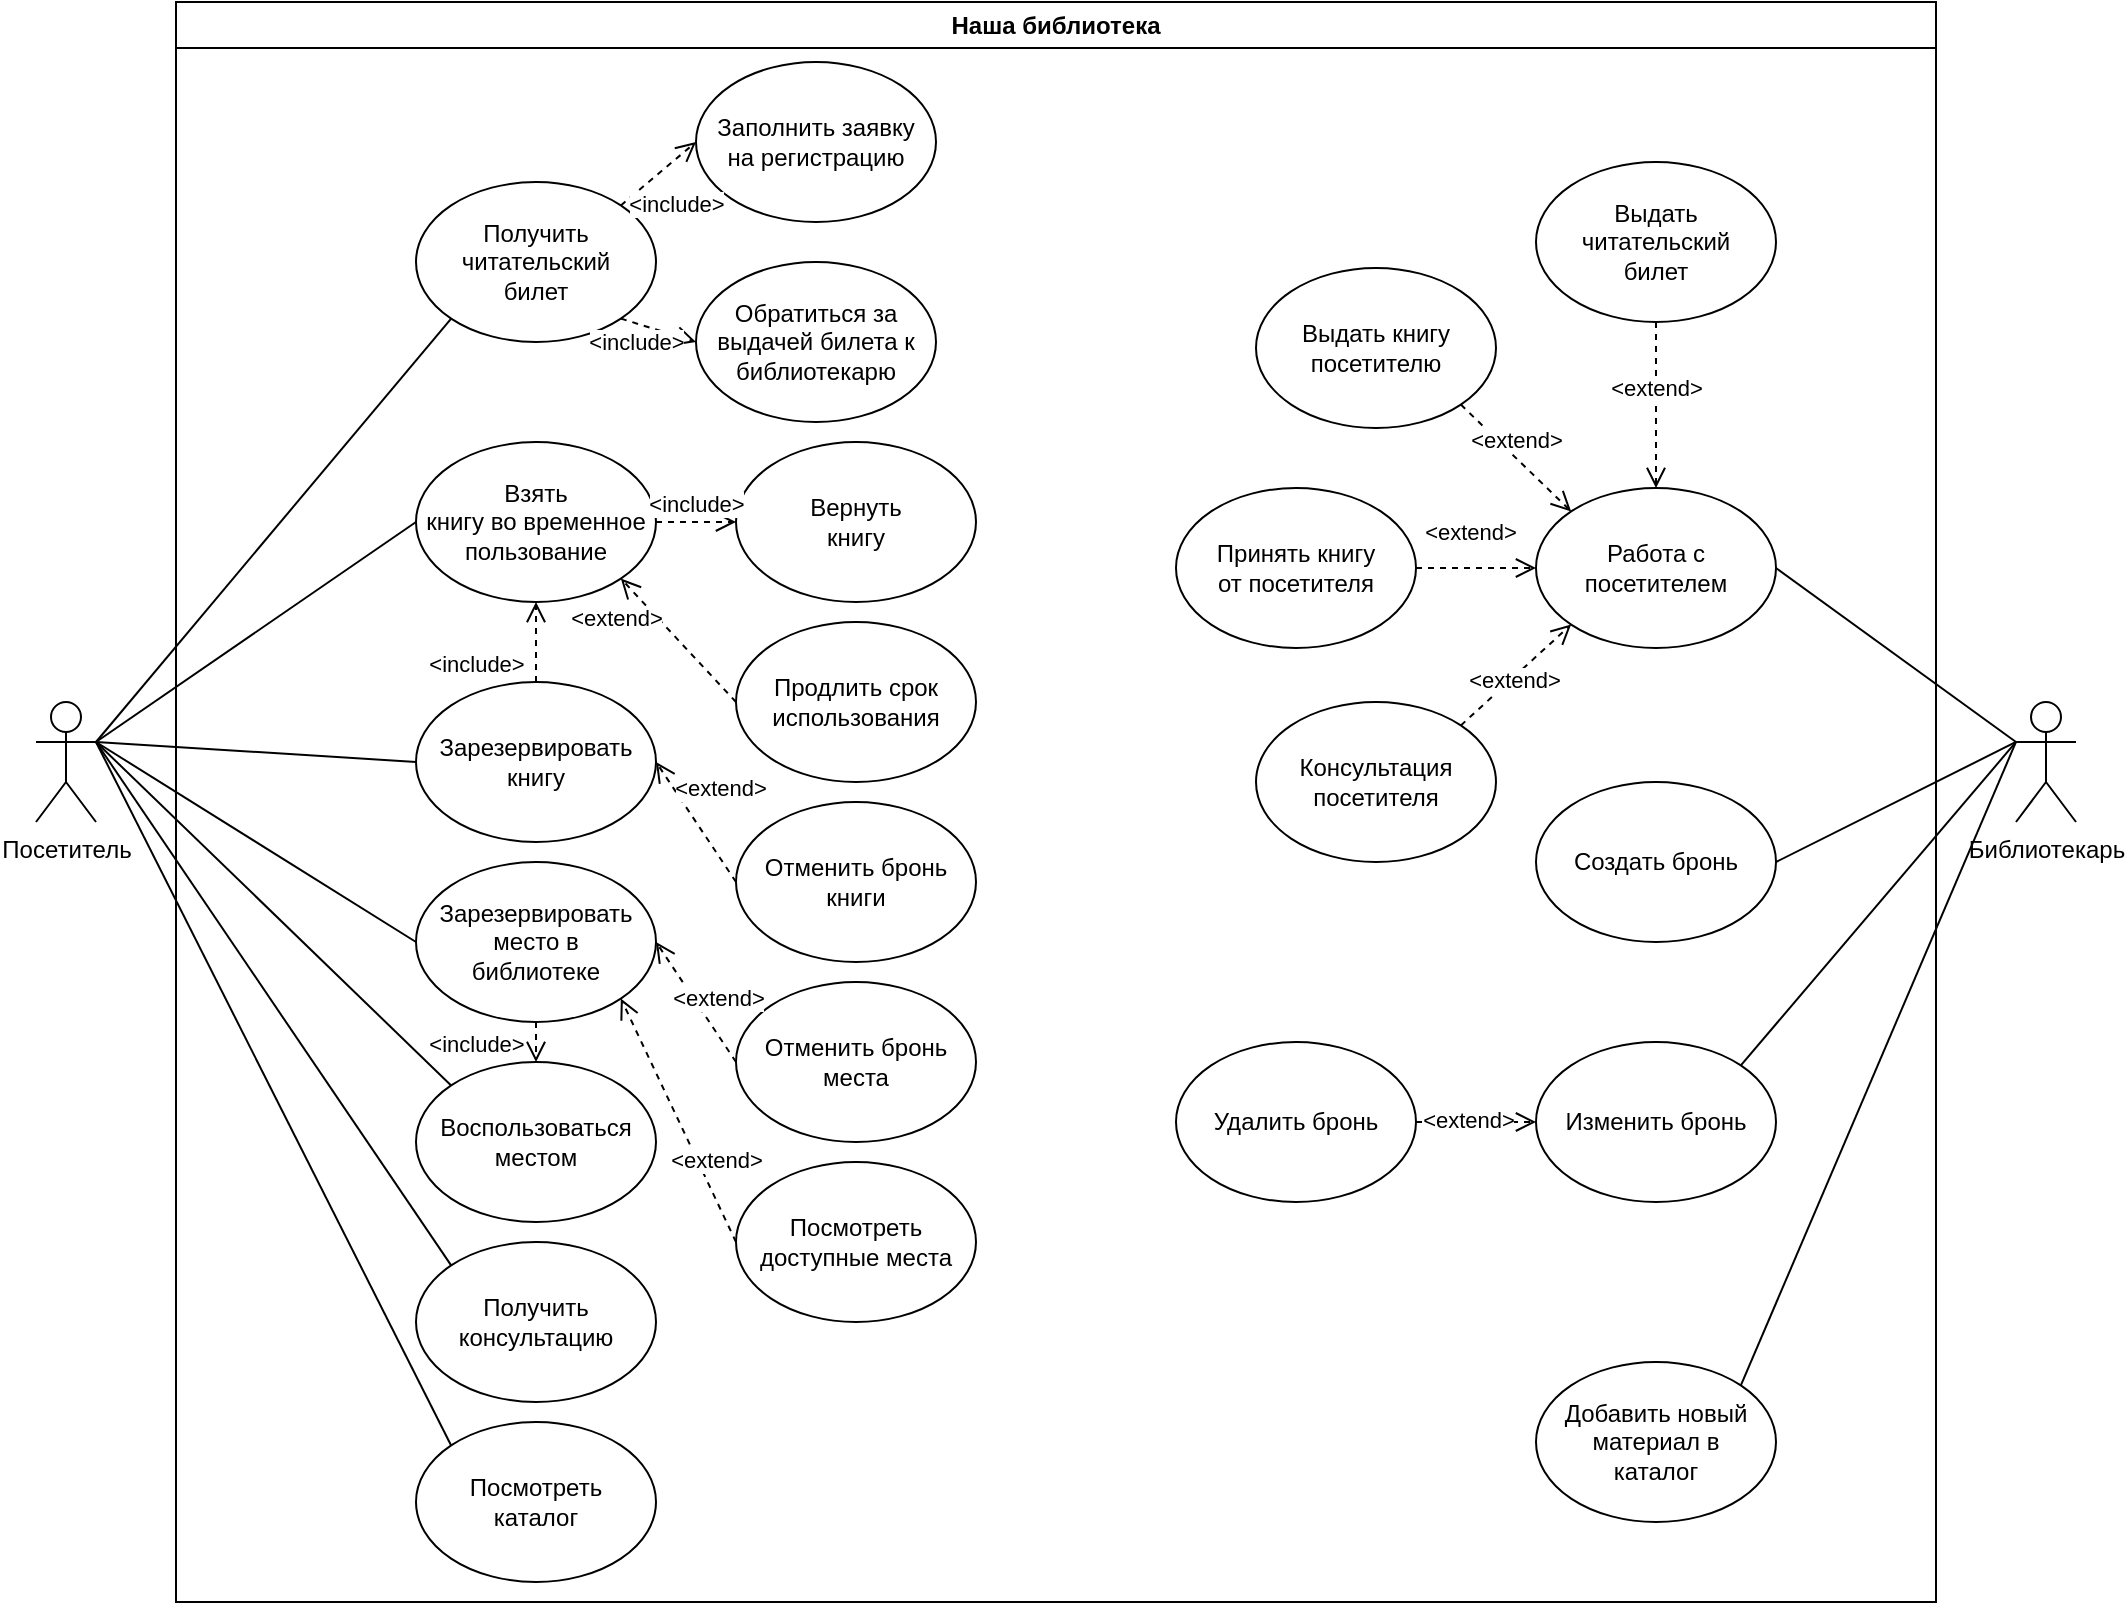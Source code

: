 <mxfile version="24.7.17">
  <diagram name="Page-1" id="aXH7dpIs6Sqpf87ATUKA">
    <mxGraphModel dx="1185" dy="1685" grid="1" gridSize="10" guides="1" tooltips="1" connect="1" arrows="1" fold="1" page="1" pageScale="1" pageWidth="1169" pageHeight="827" math="0" shadow="0">
      <root>
        <mxCell id="0" />
        <mxCell id="1" parent="0" />
        <mxCell id="HNm3cFTyr4UYgs1CFmEH-2" value="Наша библиотека" style="swimlane;whiteSpace=wrap;html=1;" parent="1" vertex="1">
          <mxGeometry x="160" y="20" width="880" height="800" as="geometry" />
        </mxCell>
        <mxCell id="HNm3cFTyr4UYgs1CFmEH-8" value="Получить&lt;div&gt;читательский&lt;/div&gt;&lt;div&gt;билет&lt;/div&gt;" style="ellipse;whiteSpace=wrap;html=1;" parent="HNm3cFTyr4UYgs1CFmEH-2" vertex="1">
          <mxGeometry x="120" y="90" width="120" height="80" as="geometry" />
        </mxCell>
        <mxCell id="HNm3cFTyr4UYgs1CFmEH-9" value="Взять&lt;div&gt;книгу во временное пользование&lt;/div&gt;" style="ellipse;whiteSpace=wrap;html=1;" parent="HNm3cFTyr4UYgs1CFmEH-2" vertex="1">
          <mxGeometry x="120" y="220" width="120" height="80" as="geometry" />
        </mxCell>
        <mxCell id="HNm3cFTyr4UYgs1CFmEH-10" value="&lt;div&gt;Зарезервировать&lt;/div&gt;&lt;div&gt;место в&lt;/div&gt;&lt;div&gt;библиотеке&lt;/div&gt;" style="ellipse;whiteSpace=wrap;html=1;" parent="HNm3cFTyr4UYgs1CFmEH-2" vertex="1">
          <mxGeometry x="120" y="430" width="120" height="80" as="geometry" />
        </mxCell>
        <mxCell id="HNm3cFTyr4UYgs1CFmEH-11" value="Вернуть&lt;div&gt;книгу&lt;/div&gt;" style="ellipse;whiteSpace=wrap;html=1;" parent="HNm3cFTyr4UYgs1CFmEH-2" vertex="1">
          <mxGeometry x="280" y="220" width="120" height="80" as="geometry" />
        </mxCell>
        <mxCell id="HNm3cFTyr4UYgs1CFmEH-12" value="Зарезервировать&lt;div&gt;книгу&lt;/div&gt;" style="ellipse;whiteSpace=wrap;html=1;" parent="HNm3cFTyr4UYgs1CFmEH-2" vertex="1">
          <mxGeometry x="120" y="340" width="120" height="80" as="geometry" />
        </mxCell>
        <mxCell id="HNm3cFTyr4UYgs1CFmEH-13" value="Продлить&amp;nbsp;&lt;span style=&quot;background-color: initial;&quot;&gt;срок использования&lt;/span&gt;" style="ellipse;whiteSpace=wrap;html=1;" parent="HNm3cFTyr4UYgs1CFmEH-2" vertex="1">
          <mxGeometry x="280" y="310" width="120" height="80" as="geometry" />
        </mxCell>
        <mxCell id="HNm3cFTyr4UYgs1CFmEH-14" value="Получить консультацию" style="ellipse;whiteSpace=wrap;html=1;" parent="HNm3cFTyr4UYgs1CFmEH-2" vertex="1">
          <mxGeometry x="120" y="620" width="120" height="80" as="geometry" />
        </mxCell>
        <mxCell id="HNm3cFTyr4UYgs1CFmEH-21" value="Отменить бронь места" style="ellipse;whiteSpace=wrap;html=1;" parent="HNm3cFTyr4UYgs1CFmEH-2" vertex="1">
          <mxGeometry x="280" y="490" width="120" height="80" as="geometry" />
        </mxCell>
        <mxCell id="HNm3cFTyr4UYgs1CFmEH-22" value="Посмотреть доступные места" style="ellipse;whiteSpace=wrap;html=1;" parent="HNm3cFTyr4UYgs1CFmEH-2" vertex="1">
          <mxGeometry x="280" y="580" width="120" height="80" as="geometry" />
        </mxCell>
        <mxCell id="HNm3cFTyr4UYgs1CFmEH-24" value="Обратиться за выдачей билета к библиотекарю" style="ellipse;whiteSpace=wrap;html=1;" parent="HNm3cFTyr4UYgs1CFmEH-2" vertex="1">
          <mxGeometry x="260" y="130" width="120" height="80" as="geometry" />
        </mxCell>
        <mxCell id="HNm3cFTyr4UYgs1CFmEH-23" value="Заполнить&amp;nbsp;&lt;span style=&quot;background-color: initial;&quot;&gt;заявку на&amp;nbsp;&lt;/span&gt;&lt;span style=&quot;background-color: initial;&quot;&gt;регистрацию&lt;/span&gt;" style="ellipse;whiteSpace=wrap;html=1;" parent="HNm3cFTyr4UYgs1CFmEH-2" vertex="1">
          <mxGeometry x="260" y="30" width="120" height="80" as="geometry" />
        </mxCell>
        <mxCell id="HNm3cFTyr4UYgs1CFmEH-25" value="Посмотреть&lt;div&gt;каталог&lt;/div&gt;" style="ellipse;whiteSpace=wrap;html=1;" parent="HNm3cFTyr4UYgs1CFmEH-2" vertex="1">
          <mxGeometry x="120" y="710" width="120" height="80" as="geometry" />
        </mxCell>
        <mxCell id="HNm3cFTyr4UYgs1CFmEH-26" value="Отменить бронь книги" style="ellipse;whiteSpace=wrap;html=1;" parent="HNm3cFTyr4UYgs1CFmEH-2" vertex="1">
          <mxGeometry x="280" y="400" width="120" height="80" as="geometry" />
        </mxCell>
        <mxCell id="HNm3cFTyr4UYgs1CFmEH-34" value="&amp;lt;include&amp;gt;" style="html=1;verticalAlign=bottom;endArrow=open;dashed=1;endSize=8;curved=0;rounded=0;entryX=0;entryY=0.5;entryDx=0;entryDy=0;exitX=1;exitY=0;exitDx=0;exitDy=0;" parent="HNm3cFTyr4UYgs1CFmEH-2" source="HNm3cFTyr4UYgs1CFmEH-8" target="HNm3cFTyr4UYgs1CFmEH-23" edge="1">
          <mxGeometry x="-0.36" y="-24" relative="1" as="geometry">
            <mxPoint x="490" y="180" as="sourcePoint" />
            <mxPoint x="410" y="180" as="targetPoint" />
            <mxPoint as="offset" />
          </mxGeometry>
        </mxCell>
        <mxCell id="HNm3cFTyr4UYgs1CFmEH-37" value="&amp;lt;include&amp;gt;" style="html=1;verticalAlign=bottom;endArrow=open;dashed=1;endSize=8;curved=0;rounded=0;entryX=0;entryY=0.5;entryDx=0;entryDy=0;exitX=1;exitY=0.5;exitDx=0;exitDy=0;" parent="HNm3cFTyr4UYgs1CFmEH-2" source="HNm3cFTyr4UYgs1CFmEH-9" target="HNm3cFTyr4UYgs1CFmEH-11" edge="1">
          <mxGeometry relative="1" as="geometry">
            <mxPoint x="350" y="320" as="sourcePoint" />
            <mxPoint x="270" y="320" as="targetPoint" />
            <mxPoint as="offset" />
          </mxGeometry>
        </mxCell>
        <mxCell id="HNm3cFTyr4UYgs1CFmEH-38" value="&amp;lt;extend&amp;gt;" style="html=1;verticalAlign=bottom;endArrow=open;dashed=1;endSize=8;curved=0;rounded=0;exitX=0;exitY=0.5;exitDx=0;exitDy=0;entryX=1;entryY=1;entryDx=0;entryDy=0;" parent="HNm3cFTyr4UYgs1CFmEH-2" source="HNm3cFTyr4UYgs1CFmEH-13" target="HNm3cFTyr4UYgs1CFmEH-9" edge="1">
          <mxGeometry x="0.545" y="21" relative="1" as="geometry">
            <mxPoint x="350" y="320" as="sourcePoint" />
            <mxPoint x="270" y="320" as="targetPoint" />
            <mxPoint as="offset" />
          </mxGeometry>
        </mxCell>
        <mxCell id="HNm3cFTyr4UYgs1CFmEH-39" value="&amp;lt;extend&amp;gt;" style="html=1;verticalAlign=bottom;endArrow=open;dashed=1;endSize=8;curved=0;rounded=0;exitX=0;exitY=0.5;exitDx=0;exitDy=0;entryX=1;entryY=0.5;entryDx=0;entryDy=0;" parent="HNm3cFTyr4UYgs1CFmEH-2" source="HNm3cFTyr4UYgs1CFmEH-26" target="HNm3cFTyr4UYgs1CFmEH-12" edge="1">
          <mxGeometry y="-14" relative="1" as="geometry">
            <mxPoint x="270" y="360" as="sourcePoint" />
            <mxPoint x="232" y="358" as="targetPoint" />
            <mxPoint as="offset" />
          </mxGeometry>
        </mxCell>
        <mxCell id="HNm3cFTyr4UYgs1CFmEH-40" value="&amp;lt;extend&amp;gt;" style="html=1;verticalAlign=bottom;endArrow=open;dashed=1;endSize=8;curved=0;rounded=0;exitX=0;exitY=0.5;exitDx=0;exitDy=0;entryX=1;entryY=0.5;entryDx=0;entryDy=0;" parent="HNm3cFTyr4UYgs1CFmEH-2" source="HNm3cFTyr4UYgs1CFmEH-21" target="HNm3cFTyr4UYgs1CFmEH-10" edge="1">
          <mxGeometry x="-0.317" y="-5" relative="1" as="geometry">
            <mxPoint x="270" y="450" as="sourcePoint" />
            <mxPoint x="250" y="430" as="targetPoint" />
            <mxPoint as="offset" />
          </mxGeometry>
        </mxCell>
        <mxCell id="HNm3cFTyr4UYgs1CFmEH-41" value="&amp;lt;extend&amp;gt;" style="html=1;verticalAlign=bottom;endArrow=open;dashed=1;endSize=8;curved=0;rounded=0;entryX=1;entryY=1;entryDx=0;entryDy=0;exitX=0;exitY=0.5;exitDx=0;exitDy=0;" parent="HNm3cFTyr4UYgs1CFmEH-2" source="HNm3cFTyr4UYgs1CFmEH-22" target="HNm3cFTyr4UYgs1CFmEH-10" edge="1">
          <mxGeometry x="-0.503" y="-5" relative="1" as="geometry">
            <mxPoint x="260" y="620" as="sourcePoint" />
            <mxPoint x="250" y="530" as="targetPoint" />
            <mxPoint as="offset" />
          </mxGeometry>
        </mxCell>
        <mxCell id="HNm3cFTyr4UYgs1CFmEH-42" value="&amp;lt;include&amp;gt;" style="html=1;verticalAlign=bottom;endArrow=open;dashed=1;endSize=8;curved=0;rounded=0;entryX=0;entryY=0.5;entryDx=0;entryDy=0;exitX=1;exitY=1;exitDx=0;exitDy=0;" parent="HNm3cFTyr4UYgs1CFmEH-2" source="HNm3cFTyr4UYgs1CFmEH-8" target="HNm3cFTyr4UYgs1CFmEH-24" edge="1">
          <mxGeometry x="-0.304" y="-18" relative="1" as="geometry">
            <mxPoint x="200" y="190" as="sourcePoint" />
            <mxPoint x="232" y="112" as="targetPoint" />
            <mxPoint as="offset" />
          </mxGeometry>
        </mxCell>
        <mxCell id="HNm3cFTyr4UYgs1CFmEH-43" value="Выдать&lt;div&gt;читательский&lt;/div&gt;&lt;div&gt;билет&lt;/div&gt;" style="ellipse;whiteSpace=wrap;html=1;" parent="HNm3cFTyr4UYgs1CFmEH-2" vertex="1">
          <mxGeometry x="680" y="80" width="120" height="80" as="geometry" />
        </mxCell>
        <mxCell id="HNm3cFTyr4UYgs1CFmEH-46" value="Добавить новый&lt;div&gt;материал в&lt;/div&gt;&lt;div&gt;каталог&lt;/div&gt;" style="ellipse;whiteSpace=wrap;html=1;" parent="HNm3cFTyr4UYgs1CFmEH-2" vertex="1">
          <mxGeometry x="680" y="680" width="120" height="80" as="geometry" />
        </mxCell>
        <mxCell id="HNm3cFTyr4UYgs1CFmEH-48" value="Создать бронь" style="ellipse;whiteSpace=wrap;html=1;" parent="HNm3cFTyr4UYgs1CFmEH-2" vertex="1">
          <mxGeometry x="680" y="390" width="120" height="80" as="geometry" />
        </mxCell>
        <mxCell id="fH37firpU5UMiX2Fnm8P-1" value="Выдать книгу&lt;div&gt;посетителю&lt;/div&gt;" style="ellipse;whiteSpace=wrap;html=1;" parent="HNm3cFTyr4UYgs1CFmEH-2" vertex="1">
          <mxGeometry x="540" y="133" width="120" height="80" as="geometry" />
        </mxCell>
        <mxCell id="fH37firpU5UMiX2Fnm8P-2" value="Принять книгу&lt;div&gt;от посетителя&lt;/div&gt;" style="ellipse;whiteSpace=wrap;html=1;" parent="HNm3cFTyr4UYgs1CFmEH-2" vertex="1">
          <mxGeometry x="500" y="243" width="120" height="80" as="geometry" />
        </mxCell>
        <mxCell id="fH37firpU5UMiX2Fnm8P-3" value="Консультация&lt;div&gt;посетителя&lt;/div&gt;" style="ellipse;whiteSpace=wrap;html=1;" parent="HNm3cFTyr4UYgs1CFmEH-2" vertex="1">
          <mxGeometry x="540" y="350" width="120" height="80" as="geometry" />
        </mxCell>
        <mxCell id="fH37firpU5UMiX2Fnm8P-4" value="Работа с посетителем" style="ellipse;whiteSpace=wrap;html=1;" parent="HNm3cFTyr4UYgs1CFmEH-2" vertex="1">
          <mxGeometry x="680" y="243" width="120" height="80" as="geometry" />
        </mxCell>
        <mxCell id="fH37firpU5UMiX2Fnm8P-5" value="&amp;lt;extend&amp;gt;" style="html=1;verticalAlign=bottom;endArrow=open;dashed=1;endSize=8;curved=0;rounded=0;exitX=1;exitY=1;exitDx=0;exitDy=0;entryX=0;entryY=0;entryDx=0;entryDy=0;" parent="HNm3cFTyr4UYgs1CFmEH-2" source="fH37firpU5UMiX2Fnm8P-1" target="fH37firpU5UMiX2Fnm8P-4" edge="1">
          <mxGeometry x="0.002" relative="1" as="geometry">
            <mxPoint x="530" y="273" as="sourcePoint" />
            <mxPoint x="450" y="273" as="targetPoint" />
            <mxPoint as="offset" />
          </mxGeometry>
        </mxCell>
        <mxCell id="fH37firpU5UMiX2Fnm8P-6" value="&amp;lt;extend&amp;gt;" style="html=1;verticalAlign=bottom;endArrow=open;dashed=1;endSize=8;curved=0;rounded=0;exitX=1;exitY=0.5;exitDx=0;exitDy=0;entryX=0;entryY=0.5;entryDx=0;entryDy=0;" parent="HNm3cFTyr4UYgs1CFmEH-2" source="fH37firpU5UMiX2Fnm8P-2" target="fH37firpU5UMiX2Fnm8P-4" edge="1">
          <mxGeometry x="-0.1" y="9" relative="1" as="geometry">
            <mxPoint x="560" y="133" as="sourcePoint" />
            <mxPoint x="598" y="225" as="targetPoint" />
            <mxPoint as="offset" />
          </mxGeometry>
        </mxCell>
        <mxCell id="fH37firpU5UMiX2Fnm8P-7" value="&amp;lt;extend&amp;gt;" style="html=1;verticalAlign=bottom;endArrow=open;dashed=1;endSize=8;curved=0;rounded=0;exitX=1;exitY=0;exitDx=0;exitDy=0;entryX=0;entryY=1;entryDx=0;entryDy=0;" parent="HNm3cFTyr4UYgs1CFmEH-2" source="fH37firpU5UMiX2Fnm8P-3" target="fH37firpU5UMiX2Fnm8P-4" edge="1">
          <mxGeometry x="-0.234" y="-8" relative="1" as="geometry">
            <mxPoint x="520" y="233" as="sourcePoint" />
            <mxPoint x="580" y="253" as="targetPoint" />
            <mxPoint as="offset" />
          </mxGeometry>
        </mxCell>
        <mxCell id="fH37firpU5UMiX2Fnm8P-8" value="&amp;lt;extend&amp;gt;" style="html=1;verticalAlign=bottom;endArrow=open;dashed=1;endSize=8;curved=0;rounded=0;exitX=0.5;exitY=1;exitDx=0;exitDy=0;entryX=0.5;entryY=0;entryDx=0;entryDy=0;" parent="HNm3cFTyr4UYgs1CFmEH-2" source="HNm3cFTyr4UYgs1CFmEH-43" target="fH37firpU5UMiX2Fnm8P-4" edge="1">
          <mxGeometry x="0.002" relative="1" as="geometry">
            <mxPoint x="652" y="211" as="sourcePoint" />
            <mxPoint x="708" y="265" as="targetPoint" />
            <mxPoint as="offset" />
          </mxGeometry>
        </mxCell>
        <mxCell id="fH37firpU5UMiX2Fnm8P-9" value="&amp;lt;include&amp;gt;" style="html=1;verticalAlign=bottom;endArrow=open;dashed=1;endSize=8;curved=0;rounded=0;exitX=0.5;exitY=0;exitDx=0;exitDy=0;entryX=0.5;entryY=1;entryDx=0;entryDy=0;" parent="HNm3cFTyr4UYgs1CFmEH-2" source="HNm3cFTyr4UYgs1CFmEH-12" target="HNm3cFTyr4UYgs1CFmEH-9" edge="1">
          <mxGeometry x="-1" y="30" relative="1" as="geometry">
            <mxPoint x="260" y="410" as="sourcePoint" />
            <mxPoint x="180" y="410" as="targetPoint" />
            <mxPoint as="offset" />
          </mxGeometry>
        </mxCell>
        <mxCell id="fH37firpU5UMiX2Fnm8P-10" value="Воспользоваться&lt;div&gt;местом&lt;/div&gt;" style="ellipse;whiteSpace=wrap;html=1;" parent="HNm3cFTyr4UYgs1CFmEH-2" vertex="1">
          <mxGeometry x="120" y="530" width="120" height="80" as="geometry" />
        </mxCell>
        <mxCell id="fH37firpU5UMiX2Fnm8P-13" value="&amp;lt;include&amp;gt;" style="html=1;verticalAlign=bottom;endArrow=open;dashed=1;endSize=8;curved=0;rounded=0;exitX=0.5;exitY=1;exitDx=0;exitDy=0;entryX=0.5;entryY=0;entryDx=0;entryDy=0;" parent="HNm3cFTyr4UYgs1CFmEH-2" source="HNm3cFTyr4UYgs1CFmEH-10" target="fH37firpU5UMiX2Fnm8P-10" edge="1">
          <mxGeometry x="1" y="-30" relative="1" as="geometry">
            <mxPoint x="190" y="360" as="sourcePoint" />
            <mxPoint x="250" y="510.312" as="targetPoint" />
            <mxPoint as="offset" />
          </mxGeometry>
        </mxCell>
        <mxCell id="fH37firpU5UMiX2Fnm8P-16" value="Изменить бронь" style="ellipse;whiteSpace=wrap;html=1;" parent="HNm3cFTyr4UYgs1CFmEH-2" vertex="1">
          <mxGeometry x="680" y="520" width="120" height="80" as="geometry" />
        </mxCell>
        <mxCell id="fH37firpU5UMiX2Fnm8P-17" value="Удалить бронь" style="ellipse;whiteSpace=wrap;html=1;" parent="HNm3cFTyr4UYgs1CFmEH-2" vertex="1">
          <mxGeometry x="500" y="520" width="120" height="80" as="geometry" />
        </mxCell>
        <mxCell id="fH37firpU5UMiX2Fnm8P-19" value="&amp;lt;extend&amp;gt;" style="html=1;verticalAlign=bottom;endArrow=open;dashed=1;endSize=8;curved=0;rounded=0;entryX=0;entryY=0.5;entryDx=0;entryDy=0;exitX=1;exitY=0.5;exitDx=0;exitDy=0;" parent="HNm3cFTyr4UYgs1CFmEH-2" source="fH37firpU5UMiX2Fnm8P-17" target="fH37firpU5UMiX2Fnm8P-16" edge="1">
          <mxGeometry x="-0.142" y="-8" relative="1" as="geometry">
            <mxPoint x="290" y="630" as="sourcePoint" />
            <mxPoint x="232" y="508" as="targetPoint" />
            <mxPoint as="offset" />
          </mxGeometry>
        </mxCell>
        <mxCell id="HNm3cFTyr4UYgs1CFmEH-1" value="Посетитель" style="shape=umlActor;verticalLabelPosition=bottom;verticalAlign=top;html=1;outlineConnect=0;" parent="1" vertex="1">
          <mxGeometry x="90" y="370" width="30" height="60" as="geometry" />
        </mxCell>
        <mxCell id="HNm3cFTyr4UYgs1CFmEH-4" value="Библиотекарь" style="shape=umlActor;verticalLabelPosition=bottom;verticalAlign=top;html=1;outlineConnect=0;" parent="1" vertex="1">
          <mxGeometry x="1080" y="370" width="30" height="60" as="geometry" />
        </mxCell>
        <mxCell id="HNm3cFTyr4UYgs1CFmEH-28" value="" style="endArrow=none;html=1;rounded=0;entryX=0;entryY=1;entryDx=0;entryDy=0;" parent="1" target="HNm3cFTyr4UYgs1CFmEH-8" edge="1">
          <mxGeometry width="50" height="50" relative="1" as="geometry">
            <mxPoint x="120" y="390" as="sourcePoint" />
            <mxPoint x="620" y="410" as="targetPoint" />
          </mxGeometry>
        </mxCell>
        <mxCell id="HNm3cFTyr4UYgs1CFmEH-29" value="" style="endArrow=none;html=1;rounded=0;exitX=1;exitY=0.333;exitDx=0;exitDy=0;exitPerimeter=0;entryX=0;entryY=0.5;entryDx=0;entryDy=0;" parent="1" source="HNm3cFTyr4UYgs1CFmEH-1" target="HNm3cFTyr4UYgs1CFmEH-9" edge="1">
          <mxGeometry width="50" height="50" relative="1" as="geometry">
            <mxPoint x="123" y="386" as="sourcePoint" />
            <mxPoint x="290" y="160" as="targetPoint" />
          </mxGeometry>
        </mxCell>
        <mxCell id="HNm3cFTyr4UYgs1CFmEH-30" value="" style="endArrow=none;html=1;rounded=0;exitX=1;exitY=0.333;exitDx=0;exitDy=0;exitPerimeter=0;entryX=0;entryY=0.5;entryDx=0;entryDy=0;" parent="1" source="HNm3cFTyr4UYgs1CFmEH-1" target="HNm3cFTyr4UYgs1CFmEH-12" edge="1">
          <mxGeometry width="50" height="50" relative="1" as="geometry">
            <mxPoint x="123" y="386" as="sourcePoint" />
            <mxPoint x="290" y="350" as="targetPoint" />
          </mxGeometry>
        </mxCell>
        <mxCell id="HNm3cFTyr4UYgs1CFmEH-31" value="" style="endArrow=none;html=1;rounded=0;entryX=0;entryY=0.5;entryDx=0;entryDy=0;" parent="1" target="HNm3cFTyr4UYgs1CFmEH-10" edge="1">
          <mxGeometry width="50" height="50" relative="1" as="geometry">
            <mxPoint x="120" y="390" as="sourcePoint" />
            <mxPoint x="290" y="450" as="targetPoint" />
          </mxGeometry>
        </mxCell>
        <mxCell id="HNm3cFTyr4UYgs1CFmEH-32" value="" style="endArrow=none;html=1;rounded=0;entryX=0;entryY=0;entryDx=0;entryDy=0;exitX=1;exitY=0.333;exitDx=0;exitDy=0;exitPerimeter=0;" parent="1" source="HNm3cFTyr4UYgs1CFmEH-1" target="HNm3cFTyr4UYgs1CFmEH-14" edge="1">
          <mxGeometry width="50" height="50" relative="1" as="geometry">
            <mxPoint x="130" y="400" as="sourcePoint" />
            <mxPoint x="290" y="550" as="targetPoint" />
          </mxGeometry>
        </mxCell>
        <mxCell id="HNm3cFTyr4UYgs1CFmEH-33" value="" style="endArrow=none;html=1;rounded=0;entryX=0;entryY=0;entryDx=0;entryDy=0;exitX=1;exitY=0.333;exitDx=0;exitDy=0;exitPerimeter=0;" parent="1" source="HNm3cFTyr4UYgs1CFmEH-1" target="HNm3cFTyr4UYgs1CFmEH-25" edge="1">
          <mxGeometry width="50" height="50" relative="1" as="geometry">
            <mxPoint x="130" y="400" as="sourcePoint" />
            <mxPoint x="290" y="660" as="targetPoint" />
          </mxGeometry>
        </mxCell>
        <mxCell id="HNm3cFTyr4UYgs1CFmEH-50" value="" style="endArrow=none;html=1;rounded=0;entryX=0;entryY=0.333;entryDx=0;entryDy=0;entryPerimeter=0;exitX=1;exitY=0.5;exitDx=0;exitDy=0;" parent="1" source="fH37firpU5UMiX2Fnm8P-4" target="HNm3cFTyr4UYgs1CFmEH-4" edge="1">
          <mxGeometry width="50" height="50" relative="1" as="geometry">
            <mxPoint x="960" y="280" as="sourcePoint" />
            <mxPoint x="1090" y="260" as="targetPoint" />
          </mxGeometry>
        </mxCell>
        <mxCell id="HNm3cFTyr4UYgs1CFmEH-52" value="" style="endArrow=none;html=1;rounded=0;exitX=1;exitY=0.5;exitDx=0;exitDy=0;entryX=0;entryY=0.333;entryDx=0;entryDy=0;entryPerimeter=0;" parent="1" source="HNm3cFTyr4UYgs1CFmEH-48" target="HNm3cFTyr4UYgs1CFmEH-4" edge="1">
          <mxGeometry width="50" height="50" relative="1" as="geometry">
            <mxPoint x="830" y="200" as="sourcePoint" />
            <mxPoint x="1080" y="250" as="targetPoint" />
          </mxGeometry>
        </mxCell>
        <mxCell id="HNm3cFTyr4UYgs1CFmEH-54" value="" style="endArrow=none;html=1;rounded=0;exitX=1;exitY=0;exitDx=0;exitDy=0;entryX=0;entryY=0.333;entryDx=0;entryDy=0;entryPerimeter=0;" parent="1" source="HNm3cFTyr4UYgs1CFmEH-46" target="HNm3cFTyr4UYgs1CFmEH-4" edge="1">
          <mxGeometry width="50" height="50" relative="1" as="geometry">
            <mxPoint x="892" y="322" as="sourcePoint" />
            <mxPoint x="1090" y="260" as="targetPoint" />
          </mxGeometry>
        </mxCell>
        <mxCell id="fH37firpU5UMiX2Fnm8P-11" value="" style="endArrow=none;html=1;rounded=0;entryX=0;entryY=0;entryDx=0;entryDy=0;exitX=1;exitY=0.333;exitDx=0;exitDy=0;exitPerimeter=0;" parent="1" source="HNm3cFTyr4UYgs1CFmEH-1" target="fH37firpU5UMiX2Fnm8P-10" edge="1">
          <mxGeometry width="50" height="50" relative="1" as="geometry">
            <mxPoint x="130" y="400" as="sourcePoint" />
            <mxPoint x="308" y="662" as="targetPoint" />
          </mxGeometry>
        </mxCell>
        <mxCell id="fH37firpU5UMiX2Fnm8P-18" value="" style="endArrow=none;html=1;rounded=0;exitX=1;exitY=0;exitDx=0;exitDy=0;entryX=0;entryY=0.333;entryDx=0;entryDy=0;entryPerimeter=0;" parent="1" source="fH37firpU5UMiX2Fnm8P-16" target="HNm3cFTyr4UYgs1CFmEH-4" edge="1">
          <mxGeometry width="50" height="50" relative="1" as="geometry">
            <mxPoint x="860" y="510" as="sourcePoint" />
            <mxPoint x="1090" y="400" as="targetPoint" />
          </mxGeometry>
        </mxCell>
      </root>
    </mxGraphModel>
  </diagram>
</mxfile>
